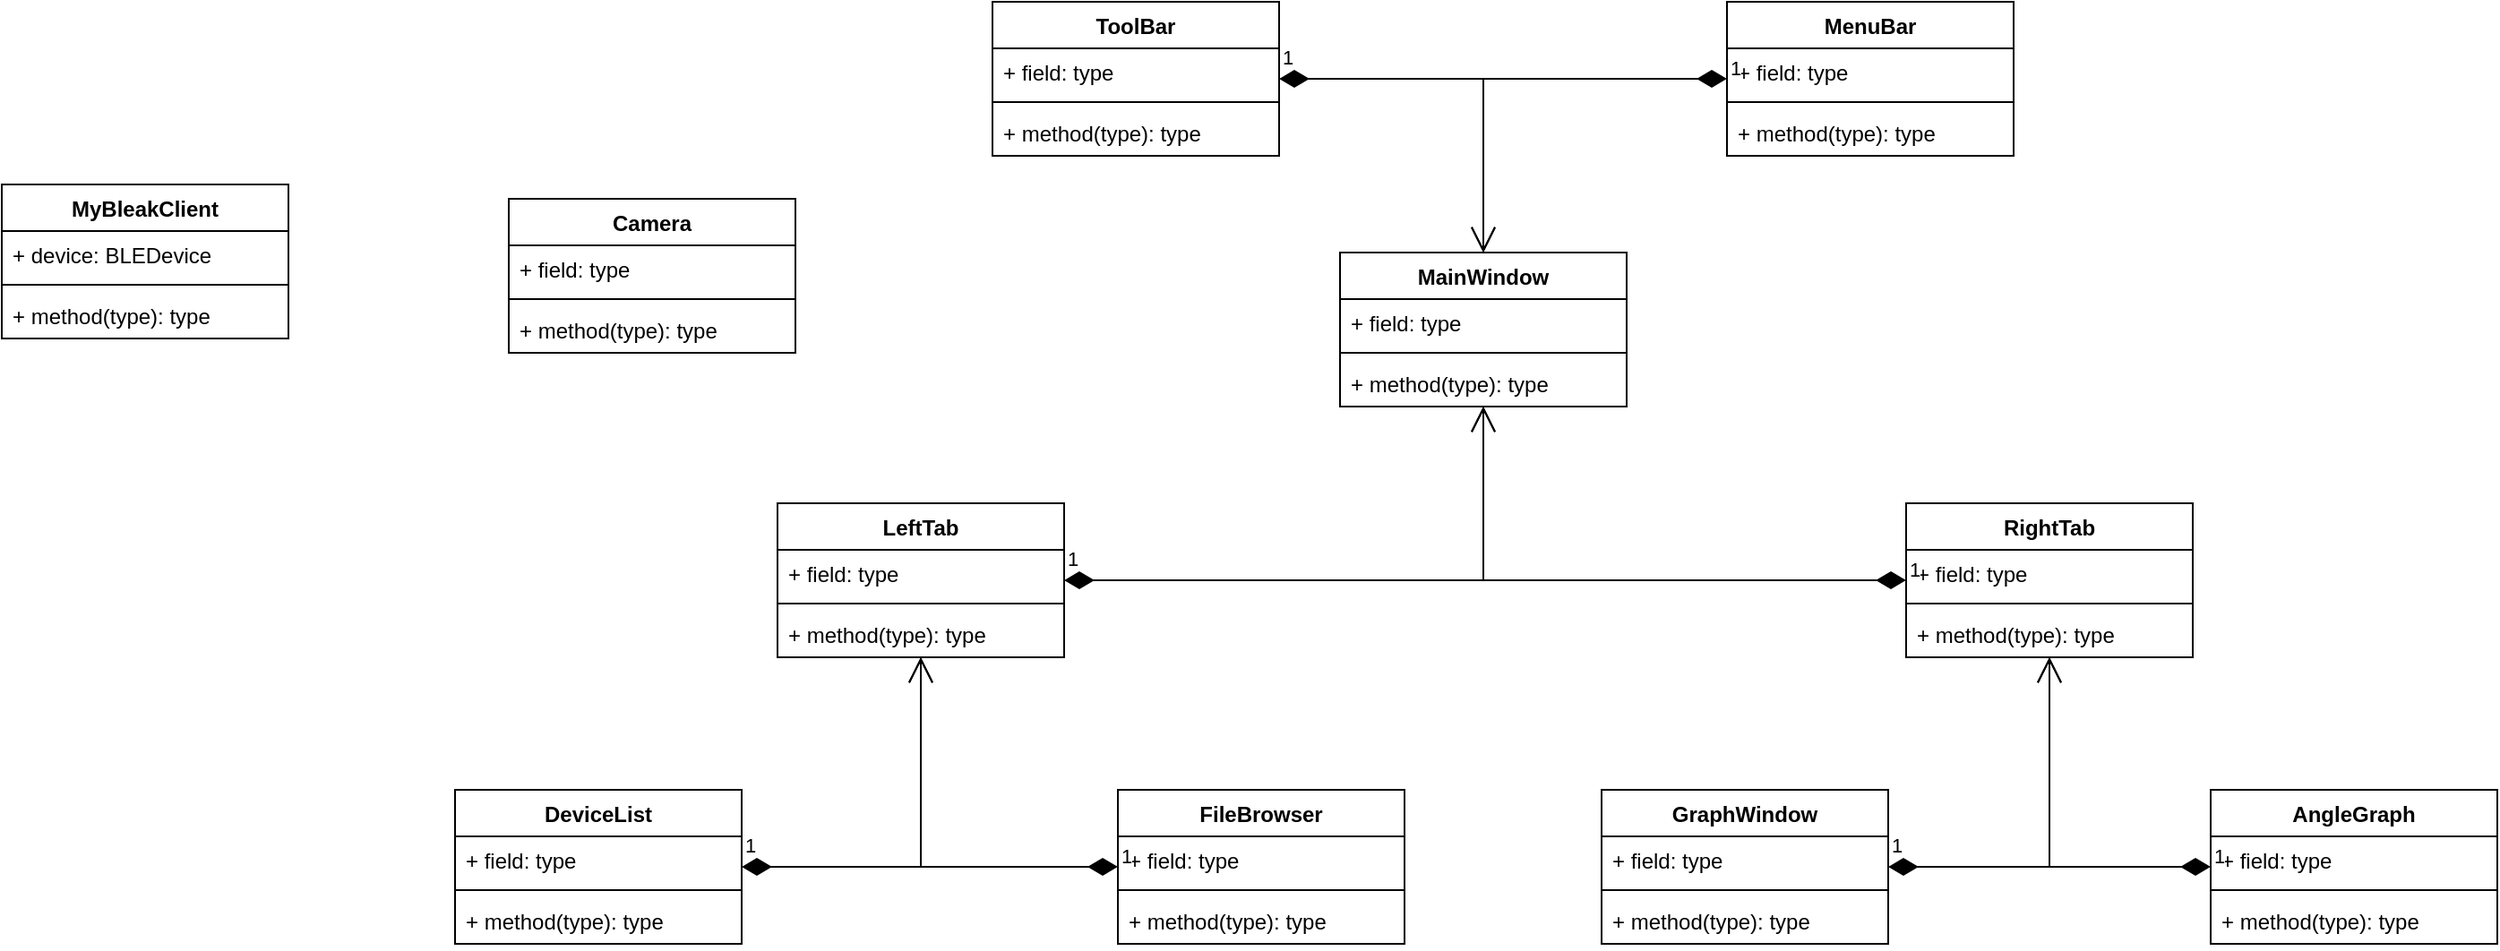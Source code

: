 <mxfile version="20.3.0" type="github">
  <diagram id="C5RBs43oDa-KdzZeNtuy" name="Page-1">
    <mxGraphModel dx="2249" dy="794" grid="1" gridSize="10" guides="1" tooltips="1" connect="1" arrows="1" fold="1" page="1" pageScale="1" pageWidth="827" pageHeight="1169" math="0" shadow="0">
      <root>
        <mxCell id="WIyWlLk6GJQsqaUBKTNV-0" />
        <mxCell id="WIyWlLk6GJQsqaUBKTNV-1" parent="WIyWlLk6GJQsqaUBKTNV-0" />
        <mxCell id="hrHsHasM8kGhDxBaZL0c-0" value="MainWindow" style="swimlane;fontStyle=1;align=center;verticalAlign=top;childLayout=stackLayout;horizontal=1;startSize=26;horizontalStack=0;resizeParent=1;resizeParentMax=0;resizeLast=0;collapsible=1;marginBottom=0;" parent="WIyWlLk6GJQsqaUBKTNV-1" vertex="1">
          <mxGeometry x="254" y="170" width="160" height="86" as="geometry" />
        </mxCell>
        <mxCell id="hrHsHasM8kGhDxBaZL0c-1" value="+ field: type" style="text;strokeColor=none;fillColor=none;align=left;verticalAlign=top;spacingLeft=4;spacingRight=4;overflow=hidden;rotatable=0;points=[[0,0.5],[1,0.5]];portConstraint=eastwest;" parent="hrHsHasM8kGhDxBaZL0c-0" vertex="1">
          <mxGeometry y="26" width="160" height="26" as="geometry" />
        </mxCell>
        <mxCell id="hrHsHasM8kGhDxBaZL0c-2" value="" style="line;strokeWidth=1;fillColor=none;align=left;verticalAlign=middle;spacingTop=-1;spacingLeft=3;spacingRight=3;rotatable=0;labelPosition=right;points=[];portConstraint=eastwest;strokeColor=inherit;" parent="hrHsHasM8kGhDxBaZL0c-0" vertex="1">
          <mxGeometry y="52" width="160" height="8" as="geometry" />
        </mxCell>
        <mxCell id="hrHsHasM8kGhDxBaZL0c-3" value="+ method(type): type" style="text;strokeColor=none;fillColor=none;align=left;verticalAlign=top;spacingLeft=4;spacingRight=4;overflow=hidden;rotatable=0;points=[[0,0.5],[1,0.5]];portConstraint=eastwest;" parent="hrHsHasM8kGhDxBaZL0c-0" vertex="1">
          <mxGeometry y="60" width="160" height="26" as="geometry" />
        </mxCell>
        <mxCell id="hrHsHasM8kGhDxBaZL0c-4" value="GraphWindow" style="swimlane;fontStyle=1;align=center;verticalAlign=top;childLayout=stackLayout;horizontal=1;startSize=26;horizontalStack=0;resizeParent=1;resizeParentMax=0;resizeLast=0;collapsible=1;marginBottom=0;" parent="WIyWlLk6GJQsqaUBKTNV-1" vertex="1">
          <mxGeometry x="400" y="470" width="160" height="86" as="geometry" />
        </mxCell>
        <mxCell id="hrHsHasM8kGhDxBaZL0c-5" value="+ field: type" style="text;strokeColor=none;fillColor=none;align=left;verticalAlign=top;spacingLeft=4;spacingRight=4;overflow=hidden;rotatable=0;points=[[0,0.5],[1,0.5]];portConstraint=eastwest;" parent="hrHsHasM8kGhDxBaZL0c-4" vertex="1">
          <mxGeometry y="26" width="160" height="26" as="geometry" />
        </mxCell>
        <mxCell id="hrHsHasM8kGhDxBaZL0c-6" value="" style="line;strokeWidth=1;fillColor=none;align=left;verticalAlign=middle;spacingTop=-1;spacingLeft=3;spacingRight=3;rotatable=0;labelPosition=right;points=[];portConstraint=eastwest;strokeColor=inherit;" parent="hrHsHasM8kGhDxBaZL0c-4" vertex="1">
          <mxGeometry y="52" width="160" height="8" as="geometry" />
        </mxCell>
        <mxCell id="hrHsHasM8kGhDxBaZL0c-7" value="+ method(type): type" style="text;strokeColor=none;fillColor=none;align=left;verticalAlign=top;spacingLeft=4;spacingRight=4;overflow=hidden;rotatable=0;points=[[0,0.5],[1,0.5]];portConstraint=eastwest;" parent="hrHsHasM8kGhDxBaZL0c-4" vertex="1">
          <mxGeometry y="60" width="160" height="26" as="geometry" />
        </mxCell>
        <mxCell id="hrHsHasM8kGhDxBaZL0c-8" value="AngleGraph" style="swimlane;fontStyle=1;align=center;verticalAlign=top;childLayout=stackLayout;horizontal=1;startSize=26;horizontalStack=0;resizeParent=1;resizeParentMax=0;resizeLast=0;collapsible=1;marginBottom=0;" parent="WIyWlLk6GJQsqaUBKTNV-1" vertex="1">
          <mxGeometry x="740" y="470" width="160" height="86" as="geometry" />
        </mxCell>
        <mxCell id="hrHsHasM8kGhDxBaZL0c-9" value="+ field: type" style="text;strokeColor=none;fillColor=none;align=left;verticalAlign=top;spacingLeft=4;spacingRight=4;overflow=hidden;rotatable=0;points=[[0,0.5],[1,0.5]];portConstraint=eastwest;" parent="hrHsHasM8kGhDxBaZL0c-8" vertex="1">
          <mxGeometry y="26" width="160" height="26" as="geometry" />
        </mxCell>
        <mxCell id="hrHsHasM8kGhDxBaZL0c-10" value="" style="line;strokeWidth=1;fillColor=none;align=left;verticalAlign=middle;spacingTop=-1;spacingLeft=3;spacingRight=3;rotatable=0;labelPosition=right;points=[];portConstraint=eastwest;strokeColor=inherit;" parent="hrHsHasM8kGhDxBaZL0c-8" vertex="1">
          <mxGeometry y="52" width="160" height="8" as="geometry" />
        </mxCell>
        <mxCell id="hrHsHasM8kGhDxBaZL0c-11" value="+ method(type): type" style="text;strokeColor=none;fillColor=none;align=left;verticalAlign=top;spacingLeft=4;spacingRight=4;overflow=hidden;rotatable=0;points=[[0,0.5],[1,0.5]];portConstraint=eastwest;" parent="hrHsHasM8kGhDxBaZL0c-8" vertex="1">
          <mxGeometry y="60" width="160" height="26" as="geometry" />
        </mxCell>
        <mxCell id="hrHsHasM8kGhDxBaZL0c-12" value="ToolBar" style="swimlane;fontStyle=1;align=center;verticalAlign=top;childLayout=stackLayout;horizontal=1;startSize=26;horizontalStack=0;resizeParent=1;resizeParentMax=0;resizeLast=0;collapsible=1;marginBottom=0;" parent="WIyWlLk6GJQsqaUBKTNV-1" vertex="1">
          <mxGeometry x="60" y="30" width="160" height="86" as="geometry" />
        </mxCell>
        <mxCell id="hrHsHasM8kGhDxBaZL0c-13" value="+ field: type" style="text;strokeColor=none;fillColor=none;align=left;verticalAlign=top;spacingLeft=4;spacingRight=4;overflow=hidden;rotatable=0;points=[[0,0.5],[1,0.5]];portConstraint=eastwest;" parent="hrHsHasM8kGhDxBaZL0c-12" vertex="1">
          <mxGeometry y="26" width="160" height="26" as="geometry" />
        </mxCell>
        <mxCell id="hrHsHasM8kGhDxBaZL0c-14" value="" style="line;strokeWidth=1;fillColor=none;align=left;verticalAlign=middle;spacingTop=-1;spacingLeft=3;spacingRight=3;rotatable=0;labelPosition=right;points=[];portConstraint=eastwest;strokeColor=inherit;" parent="hrHsHasM8kGhDxBaZL0c-12" vertex="1">
          <mxGeometry y="52" width="160" height="8" as="geometry" />
        </mxCell>
        <mxCell id="hrHsHasM8kGhDxBaZL0c-15" value="+ method(type): type" style="text;strokeColor=none;fillColor=none;align=left;verticalAlign=top;spacingLeft=4;spacingRight=4;overflow=hidden;rotatable=0;points=[[0,0.5],[1,0.5]];portConstraint=eastwest;" parent="hrHsHasM8kGhDxBaZL0c-12" vertex="1">
          <mxGeometry y="60" width="160" height="26" as="geometry" />
        </mxCell>
        <mxCell id="hrHsHasM8kGhDxBaZL0c-16" value="MenuBar" style="swimlane;fontStyle=1;align=center;verticalAlign=top;childLayout=stackLayout;horizontal=1;startSize=26;horizontalStack=0;resizeParent=1;resizeParentMax=0;resizeLast=0;collapsible=1;marginBottom=0;" parent="WIyWlLk6GJQsqaUBKTNV-1" vertex="1">
          <mxGeometry x="470" y="30" width="160" height="86" as="geometry" />
        </mxCell>
        <mxCell id="hrHsHasM8kGhDxBaZL0c-17" value="+ field: type" style="text;strokeColor=none;fillColor=none;align=left;verticalAlign=top;spacingLeft=4;spacingRight=4;overflow=hidden;rotatable=0;points=[[0,0.5],[1,0.5]];portConstraint=eastwest;" parent="hrHsHasM8kGhDxBaZL0c-16" vertex="1">
          <mxGeometry y="26" width="160" height="26" as="geometry" />
        </mxCell>
        <mxCell id="hrHsHasM8kGhDxBaZL0c-18" value="" style="line;strokeWidth=1;fillColor=none;align=left;verticalAlign=middle;spacingTop=-1;spacingLeft=3;spacingRight=3;rotatable=0;labelPosition=right;points=[];portConstraint=eastwest;strokeColor=inherit;" parent="hrHsHasM8kGhDxBaZL0c-16" vertex="1">
          <mxGeometry y="52" width="160" height="8" as="geometry" />
        </mxCell>
        <mxCell id="hrHsHasM8kGhDxBaZL0c-19" value="+ method(type): type" style="text;strokeColor=none;fillColor=none;align=left;verticalAlign=top;spacingLeft=4;spacingRight=4;overflow=hidden;rotatable=0;points=[[0,0.5],[1,0.5]];portConstraint=eastwest;" parent="hrHsHasM8kGhDxBaZL0c-16" vertex="1">
          <mxGeometry y="60" width="160" height="26" as="geometry" />
        </mxCell>
        <mxCell id="hrHsHasM8kGhDxBaZL0c-20" value="DeviceList" style="swimlane;fontStyle=1;align=center;verticalAlign=top;childLayout=stackLayout;horizontal=1;startSize=26;horizontalStack=0;resizeParent=1;resizeParentMax=0;resizeLast=0;collapsible=1;marginBottom=0;" parent="WIyWlLk6GJQsqaUBKTNV-1" vertex="1">
          <mxGeometry x="-240" y="470" width="160" height="86" as="geometry" />
        </mxCell>
        <mxCell id="hrHsHasM8kGhDxBaZL0c-21" value="+ field: type" style="text;strokeColor=none;fillColor=none;align=left;verticalAlign=top;spacingLeft=4;spacingRight=4;overflow=hidden;rotatable=0;points=[[0,0.5],[1,0.5]];portConstraint=eastwest;" parent="hrHsHasM8kGhDxBaZL0c-20" vertex="1">
          <mxGeometry y="26" width="160" height="26" as="geometry" />
        </mxCell>
        <mxCell id="hrHsHasM8kGhDxBaZL0c-22" value="" style="line;strokeWidth=1;fillColor=none;align=left;verticalAlign=middle;spacingTop=-1;spacingLeft=3;spacingRight=3;rotatable=0;labelPosition=right;points=[];portConstraint=eastwest;strokeColor=inherit;" parent="hrHsHasM8kGhDxBaZL0c-20" vertex="1">
          <mxGeometry y="52" width="160" height="8" as="geometry" />
        </mxCell>
        <mxCell id="hrHsHasM8kGhDxBaZL0c-23" value="+ method(type): type" style="text;strokeColor=none;fillColor=none;align=left;verticalAlign=top;spacingLeft=4;spacingRight=4;overflow=hidden;rotatable=0;points=[[0,0.5],[1,0.5]];portConstraint=eastwest;" parent="hrHsHasM8kGhDxBaZL0c-20" vertex="1">
          <mxGeometry y="60" width="160" height="26" as="geometry" />
        </mxCell>
        <mxCell id="hrHsHasM8kGhDxBaZL0c-24" value="FileBrowser" style="swimlane;fontStyle=1;align=center;verticalAlign=top;childLayout=stackLayout;horizontal=1;startSize=26;horizontalStack=0;resizeParent=1;resizeParentMax=0;resizeLast=0;collapsible=1;marginBottom=0;" parent="WIyWlLk6GJQsqaUBKTNV-1" vertex="1">
          <mxGeometry x="130" y="470" width="160" height="86" as="geometry" />
        </mxCell>
        <mxCell id="hrHsHasM8kGhDxBaZL0c-25" value="+ field: type" style="text;strokeColor=none;fillColor=none;align=left;verticalAlign=top;spacingLeft=4;spacingRight=4;overflow=hidden;rotatable=0;points=[[0,0.5],[1,0.5]];portConstraint=eastwest;" parent="hrHsHasM8kGhDxBaZL0c-24" vertex="1">
          <mxGeometry y="26" width="160" height="26" as="geometry" />
        </mxCell>
        <mxCell id="hrHsHasM8kGhDxBaZL0c-26" value="" style="line;strokeWidth=1;fillColor=none;align=left;verticalAlign=middle;spacingTop=-1;spacingLeft=3;spacingRight=3;rotatable=0;labelPosition=right;points=[];portConstraint=eastwest;strokeColor=inherit;" parent="hrHsHasM8kGhDxBaZL0c-24" vertex="1">
          <mxGeometry y="52" width="160" height="8" as="geometry" />
        </mxCell>
        <mxCell id="hrHsHasM8kGhDxBaZL0c-27" value="+ method(type): type" style="text;strokeColor=none;fillColor=none;align=left;verticalAlign=top;spacingLeft=4;spacingRight=4;overflow=hidden;rotatable=0;points=[[0,0.5],[1,0.5]];portConstraint=eastwest;" parent="hrHsHasM8kGhDxBaZL0c-24" vertex="1">
          <mxGeometry y="60" width="160" height="26" as="geometry" />
        </mxCell>
        <mxCell id="hrHsHasM8kGhDxBaZL0c-28" value="RightTab" style="swimlane;fontStyle=1;align=center;verticalAlign=top;childLayout=stackLayout;horizontal=1;startSize=26;horizontalStack=0;resizeParent=1;resizeParentMax=0;resizeLast=0;collapsible=1;marginBottom=0;" parent="WIyWlLk6GJQsqaUBKTNV-1" vertex="1">
          <mxGeometry x="570" y="310" width="160" height="86" as="geometry" />
        </mxCell>
        <mxCell id="hrHsHasM8kGhDxBaZL0c-29" value="+ field: type" style="text;strokeColor=none;fillColor=none;align=left;verticalAlign=top;spacingLeft=4;spacingRight=4;overflow=hidden;rotatable=0;points=[[0,0.5],[1,0.5]];portConstraint=eastwest;" parent="hrHsHasM8kGhDxBaZL0c-28" vertex="1">
          <mxGeometry y="26" width="160" height="26" as="geometry" />
        </mxCell>
        <mxCell id="hrHsHasM8kGhDxBaZL0c-30" value="" style="line;strokeWidth=1;fillColor=none;align=left;verticalAlign=middle;spacingTop=-1;spacingLeft=3;spacingRight=3;rotatable=0;labelPosition=right;points=[];portConstraint=eastwest;strokeColor=inherit;" parent="hrHsHasM8kGhDxBaZL0c-28" vertex="1">
          <mxGeometry y="52" width="160" height="8" as="geometry" />
        </mxCell>
        <mxCell id="hrHsHasM8kGhDxBaZL0c-31" value="+ method(type): type" style="text;strokeColor=none;fillColor=none;align=left;verticalAlign=top;spacingLeft=4;spacingRight=4;overflow=hidden;rotatable=0;points=[[0,0.5],[1,0.5]];portConstraint=eastwest;" parent="hrHsHasM8kGhDxBaZL0c-28" vertex="1">
          <mxGeometry y="60" width="160" height="26" as="geometry" />
        </mxCell>
        <mxCell id="hrHsHasM8kGhDxBaZL0c-33" value="LeftTab" style="swimlane;fontStyle=1;align=center;verticalAlign=top;childLayout=stackLayout;horizontal=1;startSize=26;horizontalStack=0;resizeParent=1;resizeParentMax=0;resizeLast=0;collapsible=1;marginBottom=0;" parent="WIyWlLk6GJQsqaUBKTNV-1" vertex="1">
          <mxGeometry x="-60" y="310" width="160" height="86" as="geometry" />
        </mxCell>
        <mxCell id="hrHsHasM8kGhDxBaZL0c-34" value="+ field: type" style="text;strokeColor=none;fillColor=none;align=left;verticalAlign=top;spacingLeft=4;spacingRight=4;overflow=hidden;rotatable=0;points=[[0,0.5],[1,0.5]];portConstraint=eastwest;" parent="hrHsHasM8kGhDxBaZL0c-33" vertex="1">
          <mxGeometry y="26" width="160" height="26" as="geometry" />
        </mxCell>
        <mxCell id="hrHsHasM8kGhDxBaZL0c-35" value="" style="line;strokeWidth=1;fillColor=none;align=left;verticalAlign=middle;spacingTop=-1;spacingLeft=3;spacingRight=3;rotatable=0;labelPosition=right;points=[];portConstraint=eastwest;strokeColor=inherit;" parent="hrHsHasM8kGhDxBaZL0c-33" vertex="1">
          <mxGeometry y="52" width="160" height="8" as="geometry" />
        </mxCell>
        <mxCell id="hrHsHasM8kGhDxBaZL0c-36" value="+ method(type): type" style="text;strokeColor=none;fillColor=none;align=left;verticalAlign=top;spacingLeft=4;spacingRight=4;overflow=hidden;rotatable=0;points=[[0,0.5],[1,0.5]];portConstraint=eastwest;" parent="hrHsHasM8kGhDxBaZL0c-33" vertex="1">
          <mxGeometry y="60" width="160" height="26" as="geometry" />
        </mxCell>
        <mxCell id="hrHsHasM8kGhDxBaZL0c-39" value="1" style="endArrow=open;html=1;endSize=12;startArrow=diamondThin;startSize=14;startFill=1;edgeStyle=orthogonalEdgeStyle;align=left;verticalAlign=bottom;rounded=0;" parent="WIyWlLk6GJQsqaUBKTNV-1" source="hrHsHasM8kGhDxBaZL0c-33" target="hrHsHasM8kGhDxBaZL0c-0" edge="1">
          <mxGeometry x="-1" y="3" relative="1" as="geometry">
            <mxPoint x="210" y="348.5" as="sourcePoint" />
            <mxPoint x="370" y="348.5" as="targetPoint" />
            <Array as="points" />
          </mxGeometry>
        </mxCell>
        <mxCell id="hrHsHasM8kGhDxBaZL0c-40" value="1" style="endArrow=open;html=1;endSize=12;startArrow=diamondThin;startSize=14;startFill=1;edgeStyle=orthogonalEdgeStyle;align=left;verticalAlign=bottom;rounded=0;" parent="WIyWlLk6GJQsqaUBKTNV-1" source="hrHsHasM8kGhDxBaZL0c-28" target="hrHsHasM8kGhDxBaZL0c-0" edge="1">
          <mxGeometry x="-1" y="3" relative="1" as="geometry">
            <mxPoint x="220" y="400" as="sourcePoint" />
            <mxPoint x="380" y="400" as="targetPoint" />
          </mxGeometry>
        </mxCell>
        <mxCell id="hrHsHasM8kGhDxBaZL0c-41" value="1" style="endArrow=open;html=1;endSize=12;startArrow=diamondThin;startSize=14;startFill=1;edgeStyle=orthogonalEdgeStyle;align=left;verticalAlign=bottom;rounded=0;" parent="WIyWlLk6GJQsqaUBKTNV-1" source="hrHsHasM8kGhDxBaZL0c-4" target="hrHsHasM8kGhDxBaZL0c-28" edge="1">
          <mxGeometry x="-1" y="3" relative="1" as="geometry">
            <mxPoint x="560" y="520" as="sourcePoint" />
            <mxPoint x="720" y="520" as="targetPoint" />
          </mxGeometry>
        </mxCell>
        <mxCell id="hrHsHasM8kGhDxBaZL0c-42" value="1" style="endArrow=open;html=1;endSize=12;startArrow=diamondThin;startSize=14;startFill=1;edgeStyle=orthogonalEdgeStyle;align=left;verticalAlign=bottom;rounded=0;" parent="WIyWlLk6GJQsqaUBKTNV-1" source="hrHsHasM8kGhDxBaZL0c-8" target="hrHsHasM8kGhDxBaZL0c-28" edge="1">
          <mxGeometry x="-1" y="3" relative="1" as="geometry">
            <mxPoint x="660" y="570" as="sourcePoint" />
            <mxPoint x="820" y="570" as="targetPoint" />
          </mxGeometry>
        </mxCell>
        <mxCell id="hrHsHasM8kGhDxBaZL0c-43" value="1" style="endArrow=open;html=1;endSize=12;startArrow=diamondThin;startSize=14;startFill=1;edgeStyle=orthogonalEdgeStyle;align=left;verticalAlign=bottom;rounded=0;" parent="WIyWlLk6GJQsqaUBKTNV-1" source="hrHsHasM8kGhDxBaZL0c-20" target="hrHsHasM8kGhDxBaZL0c-33" edge="1">
          <mxGeometry x="-1" y="3" relative="1" as="geometry">
            <mxPoint x="-80" y="630" as="sourcePoint" />
            <mxPoint x="80" y="630" as="targetPoint" />
          </mxGeometry>
        </mxCell>
        <mxCell id="hrHsHasM8kGhDxBaZL0c-44" value="1" style="endArrow=open;html=1;endSize=12;startArrow=diamondThin;startSize=14;startFill=1;edgeStyle=orthogonalEdgeStyle;align=left;verticalAlign=bottom;rounded=0;" parent="WIyWlLk6GJQsqaUBKTNV-1" source="hrHsHasM8kGhDxBaZL0c-24" target="hrHsHasM8kGhDxBaZL0c-33" edge="1">
          <mxGeometry x="-1" y="3" relative="1" as="geometry">
            <mxPoint x="-50" y="540" as="sourcePoint" />
            <mxPoint x="110" y="540" as="targetPoint" />
          </mxGeometry>
        </mxCell>
        <mxCell id="hrHsHasM8kGhDxBaZL0c-45" value="1" style="endArrow=open;html=1;endSize=12;startArrow=diamondThin;startSize=14;startFill=1;edgeStyle=orthogonalEdgeStyle;align=left;verticalAlign=bottom;rounded=0;" parent="WIyWlLk6GJQsqaUBKTNV-1" source="hrHsHasM8kGhDxBaZL0c-12" target="hrHsHasM8kGhDxBaZL0c-0" edge="1">
          <mxGeometry x="-1" y="3" relative="1" as="geometry">
            <mxPoint x="260" y="80" as="sourcePoint" />
            <mxPoint x="420" y="80" as="targetPoint" />
          </mxGeometry>
        </mxCell>
        <mxCell id="hrHsHasM8kGhDxBaZL0c-46" value="1" style="endArrow=open;html=1;endSize=12;startArrow=diamondThin;startSize=14;startFill=1;edgeStyle=orthogonalEdgeStyle;align=left;verticalAlign=bottom;rounded=0;" parent="WIyWlLk6GJQsqaUBKTNV-1" source="hrHsHasM8kGhDxBaZL0c-16" target="hrHsHasM8kGhDxBaZL0c-0" edge="1">
          <mxGeometry x="-1" y="3" relative="1" as="geometry">
            <mxPoint x="330" y="30" as="sourcePoint" />
            <mxPoint x="490" y="30" as="targetPoint" />
          </mxGeometry>
        </mxCell>
        <mxCell id="QLAAm3aa-DR_Ghh0Bf3E-0" value="Camera" style="swimlane;fontStyle=1;align=center;verticalAlign=top;childLayout=stackLayout;horizontal=1;startSize=26;horizontalStack=0;resizeParent=1;resizeParentMax=0;resizeLast=0;collapsible=1;marginBottom=0;" vertex="1" parent="WIyWlLk6GJQsqaUBKTNV-1">
          <mxGeometry x="-210" y="140" width="160" height="86" as="geometry" />
        </mxCell>
        <mxCell id="QLAAm3aa-DR_Ghh0Bf3E-1" value="+ field: type" style="text;strokeColor=none;fillColor=none;align=left;verticalAlign=top;spacingLeft=4;spacingRight=4;overflow=hidden;rotatable=0;points=[[0,0.5],[1,0.5]];portConstraint=eastwest;" vertex="1" parent="QLAAm3aa-DR_Ghh0Bf3E-0">
          <mxGeometry y="26" width="160" height="26" as="geometry" />
        </mxCell>
        <mxCell id="QLAAm3aa-DR_Ghh0Bf3E-2" value="" style="line;strokeWidth=1;fillColor=none;align=left;verticalAlign=middle;spacingTop=-1;spacingLeft=3;spacingRight=3;rotatable=0;labelPosition=right;points=[];portConstraint=eastwest;strokeColor=inherit;" vertex="1" parent="QLAAm3aa-DR_Ghh0Bf3E-0">
          <mxGeometry y="52" width="160" height="8" as="geometry" />
        </mxCell>
        <mxCell id="QLAAm3aa-DR_Ghh0Bf3E-3" value="+ method(type): type" style="text;strokeColor=none;fillColor=none;align=left;verticalAlign=top;spacingLeft=4;spacingRight=4;overflow=hidden;rotatable=0;points=[[0,0.5],[1,0.5]];portConstraint=eastwest;" vertex="1" parent="QLAAm3aa-DR_Ghh0Bf3E-0">
          <mxGeometry y="60" width="160" height="26" as="geometry" />
        </mxCell>
        <mxCell id="QLAAm3aa-DR_Ghh0Bf3E-4" value="MyBleakClient" style="swimlane;fontStyle=1;align=center;verticalAlign=top;childLayout=stackLayout;horizontal=1;startSize=26;horizontalStack=0;resizeParent=1;resizeParentMax=0;resizeLast=0;collapsible=1;marginBottom=0;" vertex="1" parent="WIyWlLk6GJQsqaUBKTNV-1">
          <mxGeometry x="-493" y="132" width="160" height="86" as="geometry" />
        </mxCell>
        <mxCell id="QLAAm3aa-DR_Ghh0Bf3E-5" value="+ device: BLEDevice" style="text;strokeColor=none;fillColor=none;align=left;verticalAlign=top;spacingLeft=4;spacingRight=4;overflow=hidden;rotatable=0;points=[[0,0.5],[1,0.5]];portConstraint=eastwest;" vertex="1" parent="QLAAm3aa-DR_Ghh0Bf3E-4">
          <mxGeometry y="26" width="160" height="26" as="geometry" />
        </mxCell>
        <mxCell id="QLAAm3aa-DR_Ghh0Bf3E-6" value="" style="line;strokeWidth=1;fillColor=none;align=left;verticalAlign=middle;spacingTop=-1;spacingLeft=3;spacingRight=3;rotatable=0;labelPosition=right;points=[];portConstraint=eastwest;strokeColor=inherit;" vertex="1" parent="QLAAm3aa-DR_Ghh0Bf3E-4">
          <mxGeometry y="52" width="160" height="8" as="geometry" />
        </mxCell>
        <mxCell id="QLAAm3aa-DR_Ghh0Bf3E-7" value="+ method(type): type" style="text;strokeColor=none;fillColor=none;align=left;verticalAlign=top;spacingLeft=4;spacingRight=4;overflow=hidden;rotatable=0;points=[[0,0.5],[1,0.5]];portConstraint=eastwest;" vertex="1" parent="QLAAm3aa-DR_Ghh0Bf3E-4">
          <mxGeometry y="60" width="160" height="26" as="geometry" />
        </mxCell>
      </root>
    </mxGraphModel>
  </diagram>
</mxfile>
